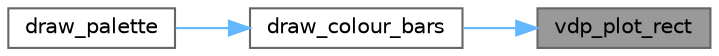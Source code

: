 digraph "vdp_plot_rect"
{
 // LATEX_PDF_SIZE
  bgcolor="transparent";
  edge [fontname=Helvetica,fontsize=10,labelfontname=Helvetica,labelfontsize=10];
  node [fontname=Helvetica,fontsize=10,shape=box,height=0.2,width=0.4];
  rankdir="RL";
  Node1 [id="Node000001",label="vdp_plot_rect",height=0.2,width=0.4,color="gray40", fillcolor="grey60", style="filled", fontcolor="black",tooltip=" "];
  Node1 -> Node2 [id="edge1_Node000001_Node000002",dir="back",color="steelblue1",style="solid",tooltip=" "];
  Node2 [id="Node000002",label="draw_colour_bars",height=0.2,width=0.4,color="grey40", fillcolor="white", style="filled",URL="$colour__bars_8c.html#a01913054a73767b81ad3ff857feb19c6",tooltip=" "];
  Node2 -> Node3 [id="edge2_Node000002_Node000003",dir="back",color="steelblue1",style="solid",tooltip=" "];
  Node3 [id="Node000003",label="draw_palette",height=0.2,width=0.4,color="grey40", fillcolor="white", style="filled",URL="$colour__bars_8c.html#aba8b322ea12b4fe2899ab1df56c2e7c4",tooltip=" "];
}
